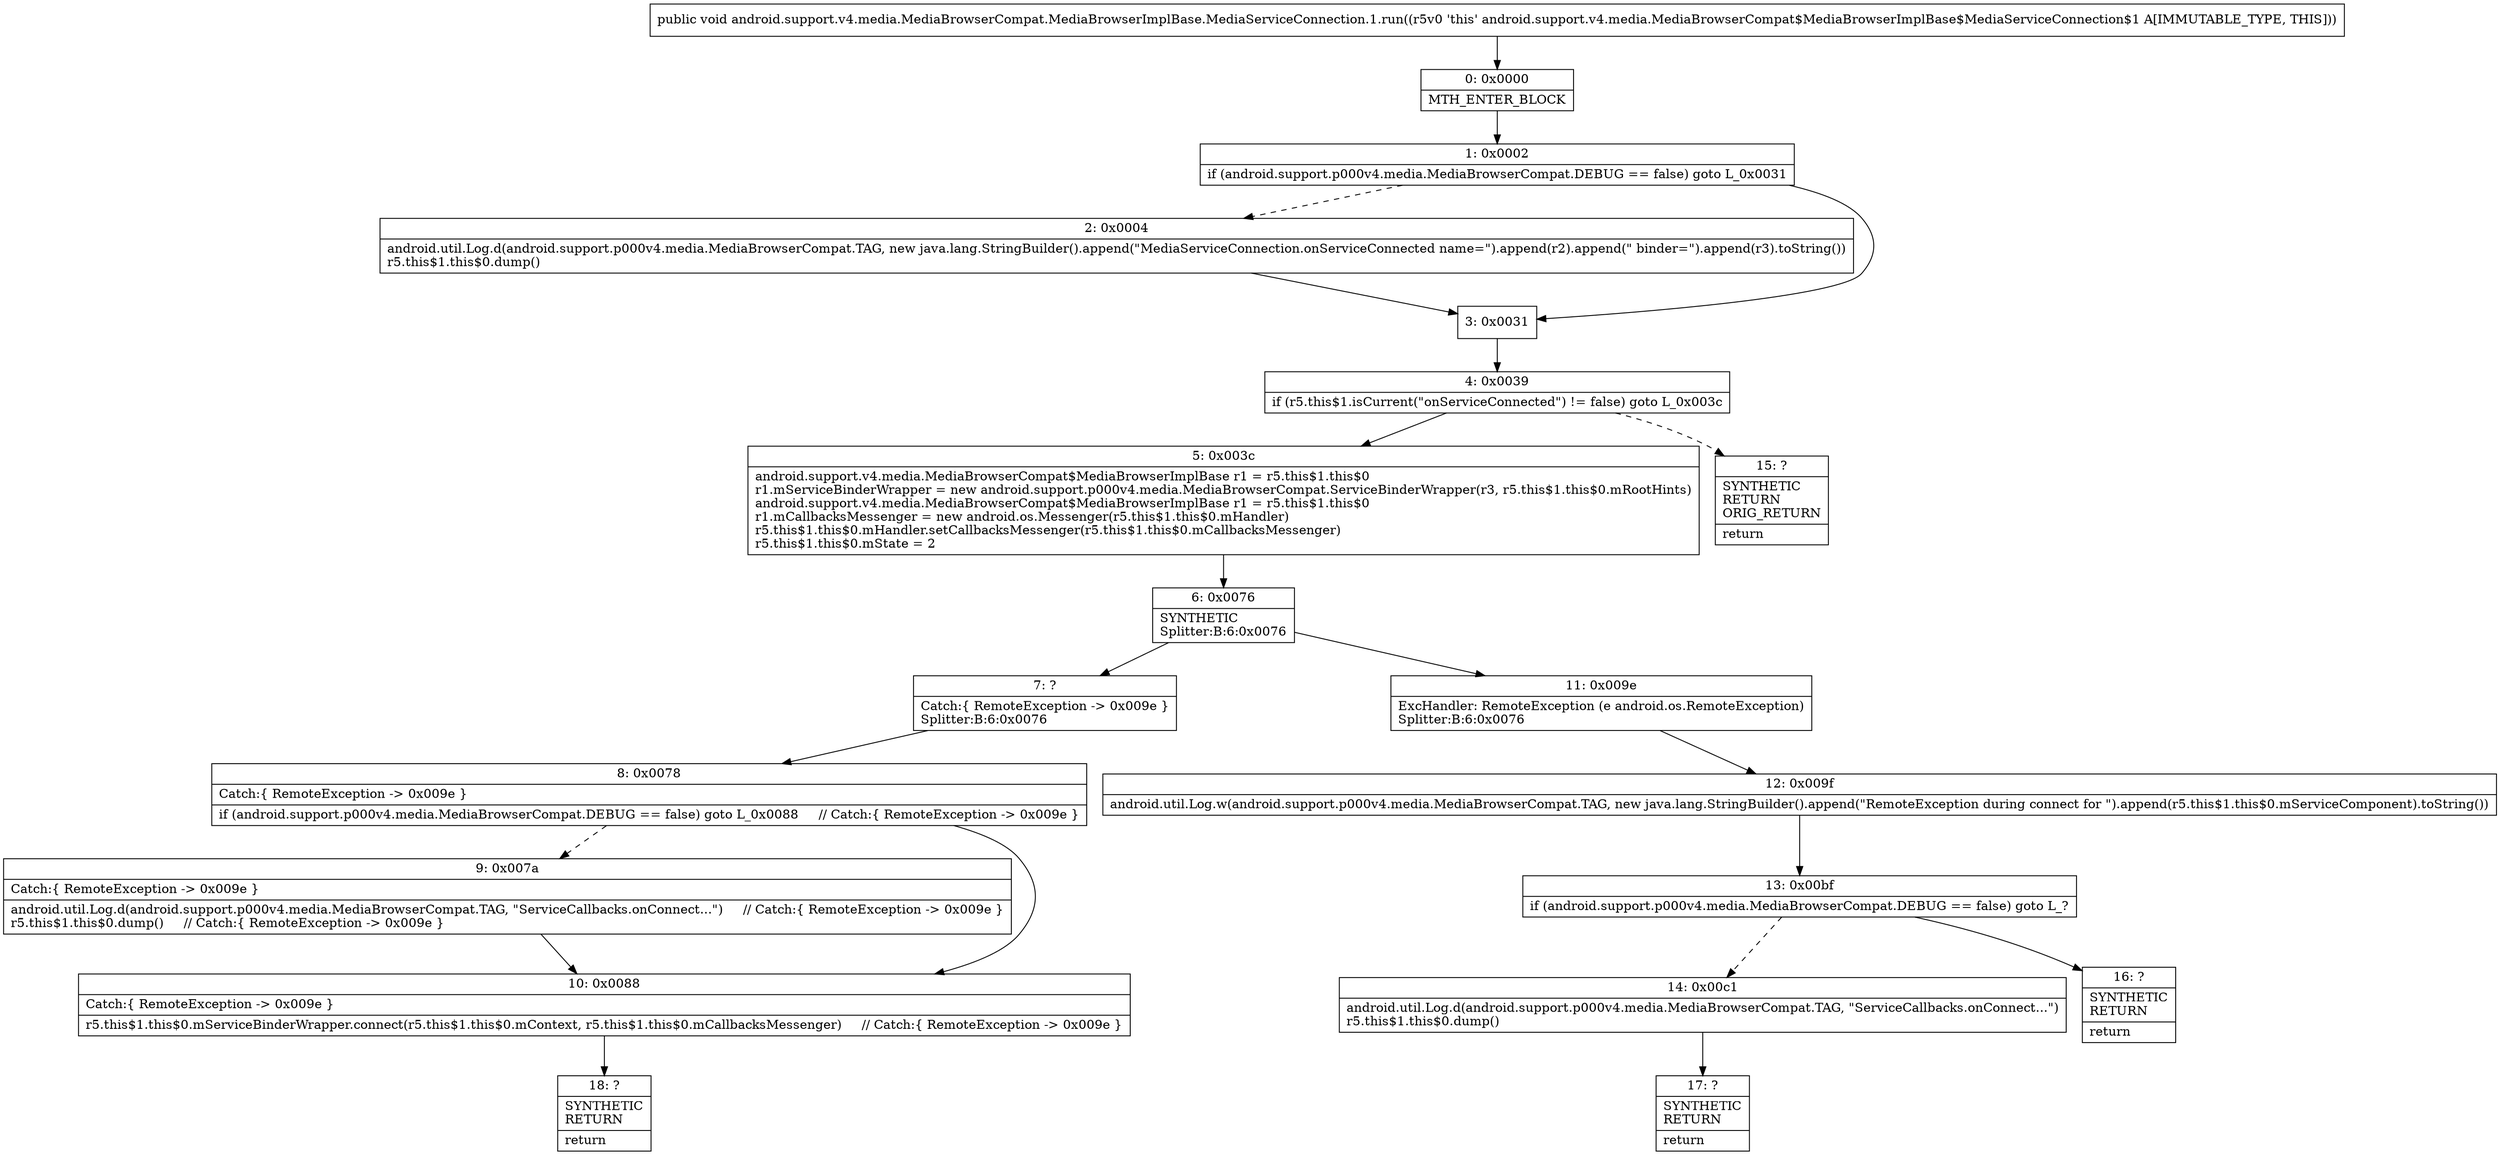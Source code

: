 digraph "CFG forandroid.support.v4.media.MediaBrowserCompat.MediaBrowserImplBase.MediaServiceConnection.1.run()V" {
Node_0 [shape=record,label="{0\:\ 0x0000|MTH_ENTER_BLOCK\l}"];
Node_1 [shape=record,label="{1\:\ 0x0002|if (android.support.p000v4.media.MediaBrowserCompat.DEBUG == false) goto L_0x0031\l}"];
Node_2 [shape=record,label="{2\:\ 0x0004|android.util.Log.d(android.support.p000v4.media.MediaBrowserCompat.TAG, new java.lang.StringBuilder().append(\"MediaServiceConnection.onServiceConnected name=\").append(r2).append(\" binder=\").append(r3).toString())\lr5.this$1.this$0.dump()\l}"];
Node_3 [shape=record,label="{3\:\ 0x0031}"];
Node_4 [shape=record,label="{4\:\ 0x0039|if (r5.this$1.isCurrent(\"onServiceConnected\") != false) goto L_0x003c\l}"];
Node_5 [shape=record,label="{5\:\ 0x003c|android.support.v4.media.MediaBrowserCompat$MediaBrowserImplBase r1 = r5.this$1.this$0\lr1.mServiceBinderWrapper = new android.support.p000v4.media.MediaBrowserCompat.ServiceBinderWrapper(r3, r5.this$1.this$0.mRootHints)\landroid.support.v4.media.MediaBrowserCompat$MediaBrowserImplBase r1 = r5.this$1.this$0\lr1.mCallbacksMessenger = new android.os.Messenger(r5.this$1.this$0.mHandler)\lr5.this$1.this$0.mHandler.setCallbacksMessenger(r5.this$1.this$0.mCallbacksMessenger)\lr5.this$1.this$0.mState = 2\l}"];
Node_6 [shape=record,label="{6\:\ 0x0076|SYNTHETIC\lSplitter:B:6:0x0076\l}"];
Node_7 [shape=record,label="{7\:\ ?|Catch:\{ RemoteException \-\> 0x009e \}\lSplitter:B:6:0x0076\l}"];
Node_8 [shape=record,label="{8\:\ 0x0078|Catch:\{ RemoteException \-\> 0x009e \}\l|if (android.support.p000v4.media.MediaBrowserCompat.DEBUG == false) goto L_0x0088     \/\/ Catch:\{ RemoteException \-\> 0x009e \}\l}"];
Node_9 [shape=record,label="{9\:\ 0x007a|Catch:\{ RemoteException \-\> 0x009e \}\l|android.util.Log.d(android.support.p000v4.media.MediaBrowserCompat.TAG, \"ServiceCallbacks.onConnect...\")     \/\/ Catch:\{ RemoteException \-\> 0x009e \}\lr5.this$1.this$0.dump()     \/\/ Catch:\{ RemoteException \-\> 0x009e \}\l}"];
Node_10 [shape=record,label="{10\:\ 0x0088|Catch:\{ RemoteException \-\> 0x009e \}\l|r5.this$1.this$0.mServiceBinderWrapper.connect(r5.this$1.this$0.mContext, r5.this$1.this$0.mCallbacksMessenger)     \/\/ Catch:\{ RemoteException \-\> 0x009e \}\l}"];
Node_11 [shape=record,label="{11\:\ 0x009e|ExcHandler: RemoteException (e android.os.RemoteException)\lSplitter:B:6:0x0076\l}"];
Node_12 [shape=record,label="{12\:\ 0x009f|android.util.Log.w(android.support.p000v4.media.MediaBrowserCompat.TAG, new java.lang.StringBuilder().append(\"RemoteException during connect for \").append(r5.this$1.this$0.mServiceComponent).toString())\l}"];
Node_13 [shape=record,label="{13\:\ 0x00bf|if (android.support.p000v4.media.MediaBrowserCompat.DEBUG == false) goto L_?\l}"];
Node_14 [shape=record,label="{14\:\ 0x00c1|android.util.Log.d(android.support.p000v4.media.MediaBrowserCompat.TAG, \"ServiceCallbacks.onConnect...\")\lr5.this$1.this$0.dump()\l}"];
Node_15 [shape=record,label="{15\:\ ?|SYNTHETIC\lRETURN\lORIG_RETURN\l|return\l}"];
Node_16 [shape=record,label="{16\:\ ?|SYNTHETIC\lRETURN\l|return\l}"];
Node_17 [shape=record,label="{17\:\ ?|SYNTHETIC\lRETURN\l|return\l}"];
Node_18 [shape=record,label="{18\:\ ?|SYNTHETIC\lRETURN\l|return\l}"];
MethodNode[shape=record,label="{public void android.support.v4.media.MediaBrowserCompat.MediaBrowserImplBase.MediaServiceConnection.1.run((r5v0 'this' android.support.v4.media.MediaBrowserCompat$MediaBrowserImplBase$MediaServiceConnection$1 A[IMMUTABLE_TYPE, THIS])) }"];
MethodNode -> Node_0;
Node_0 -> Node_1;
Node_1 -> Node_2[style=dashed];
Node_1 -> Node_3;
Node_2 -> Node_3;
Node_3 -> Node_4;
Node_4 -> Node_5;
Node_4 -> Node_15[style=dashed];
Node_5 -> Node_6;
Node_6 -> Node_7;
Node_6 -> Node_11;
Node_7 -> Node_8;
Node_8 -> Node_9[style=dashed];
Node_8 -> Node_10;
Node_9 -> Node_10;
Node_10 -> Node_18;
Node_11 -> Node_12;
Node_12 -> Node_13;
Node_13 -> Node_14[style=dashed];
Node_13 -> Node_16;
Node_14 -> Node_17;
}

